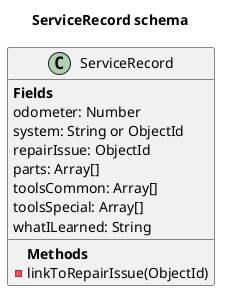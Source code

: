 @startuml
title ServiceRecord schema


class ServiceRecord {
{field}**Fields**
odometer: Number
system: String or ObjectId
repairIssue: ObjectId
parts: Array[]
toolsCommon: Array[]
toolsSpecial: Array[]
whatILearned: String


{method}**Methods**
-linkToRepairIssue(ObjectId)


}


@enduml